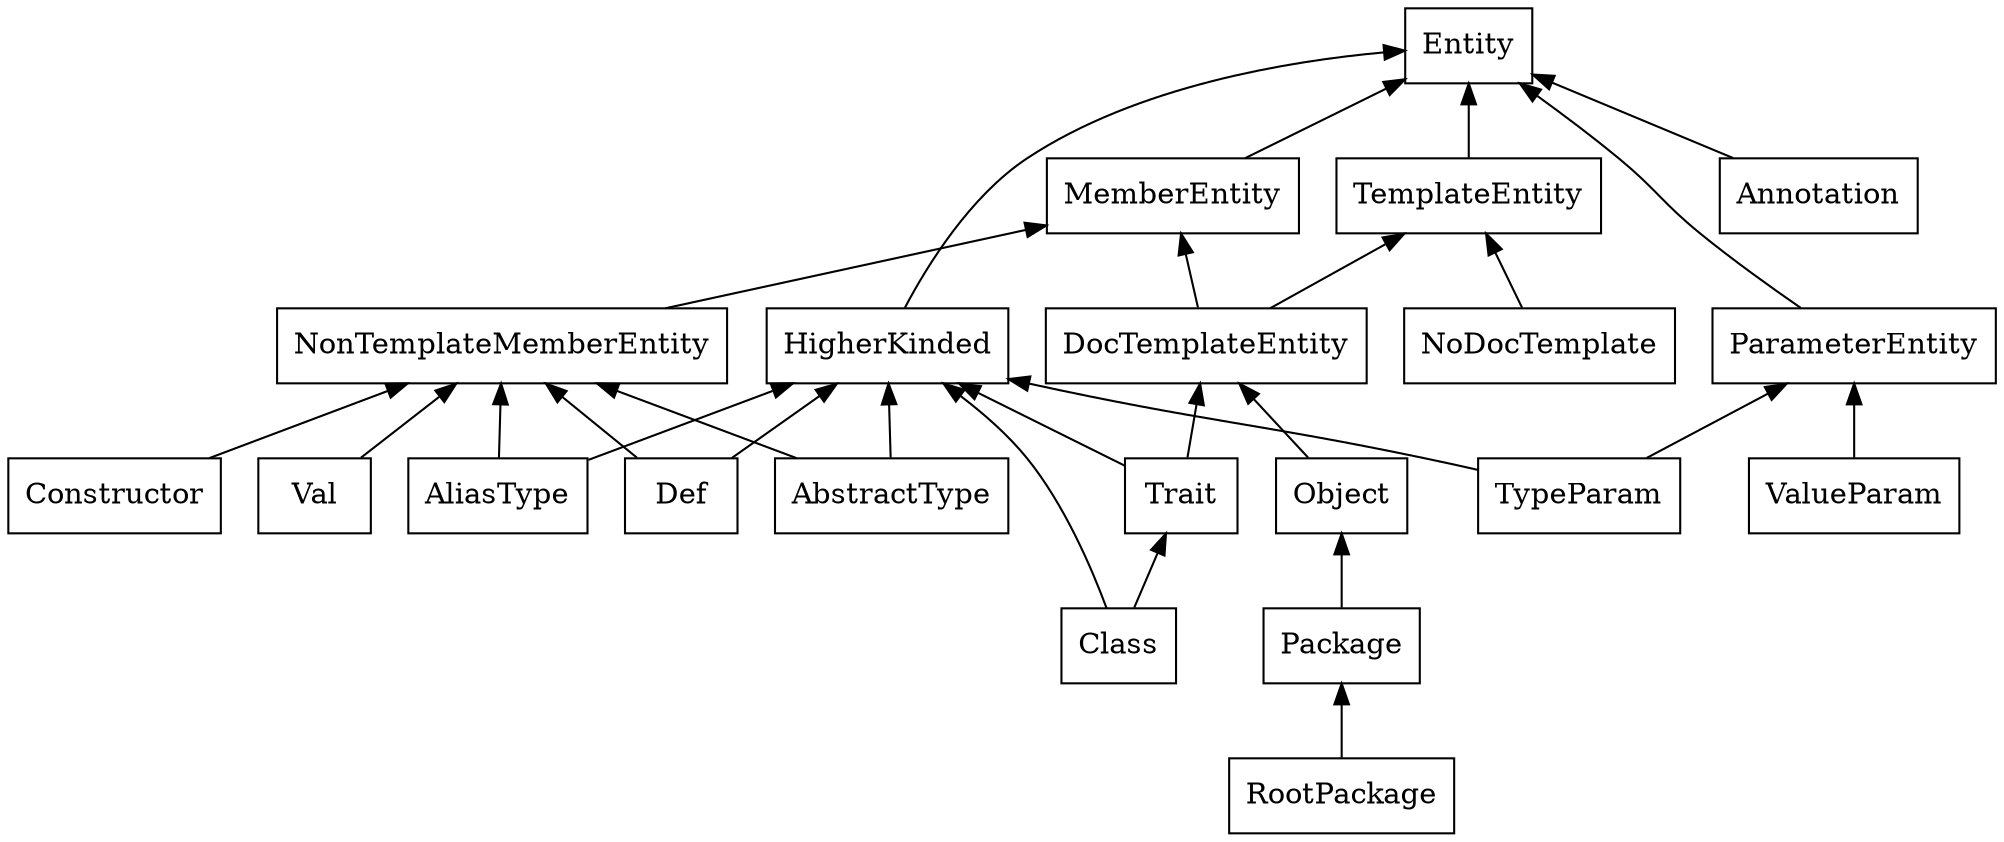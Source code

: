 digraph ScaladocModel {
      node [shape=box];
      rankdir=BT;
    
    MemberEntity -> Entity;
    HigherKinded -> Entity;
    ParameterEntity -> Entity;
    NonTemplateMemberEntity -> MemberEntity;
    Package -> Object;
    TemplateEntity -> Entity;
    AliasType -> NonTemplateMemberEntity;
    AliasType -> HigherKinded;
    Annotation -> Entity;
    Constructor -> NonTemplateMemberEntity;
    Def -> NonTemplateMemberEntity;
    Def -> HigherKinded;
    Class -> Trait;
    Class -> HigherKinded;
    DocTemplateEntity -> TemplateEntity;
    DocTemplateEntity -> MemberEntity;
    ValueParam -> ParameterEntity;
    TypeParam -> ParameterEntity;
    TypeParam -> HigherKinded;
    Trait -> DocTemplateEntity;
    Trait -> HigherKinded;
    Val -> NonTemplateMemberEntity;
    NoDocTemplate -> TemplateEntity;
    Object -> DocTemplateEntity;
    RootPackage -> Package;
    AbstractType -> NonTemplateMemberEntity;
    AbstractType -> HigherKinded;


overlap=false}